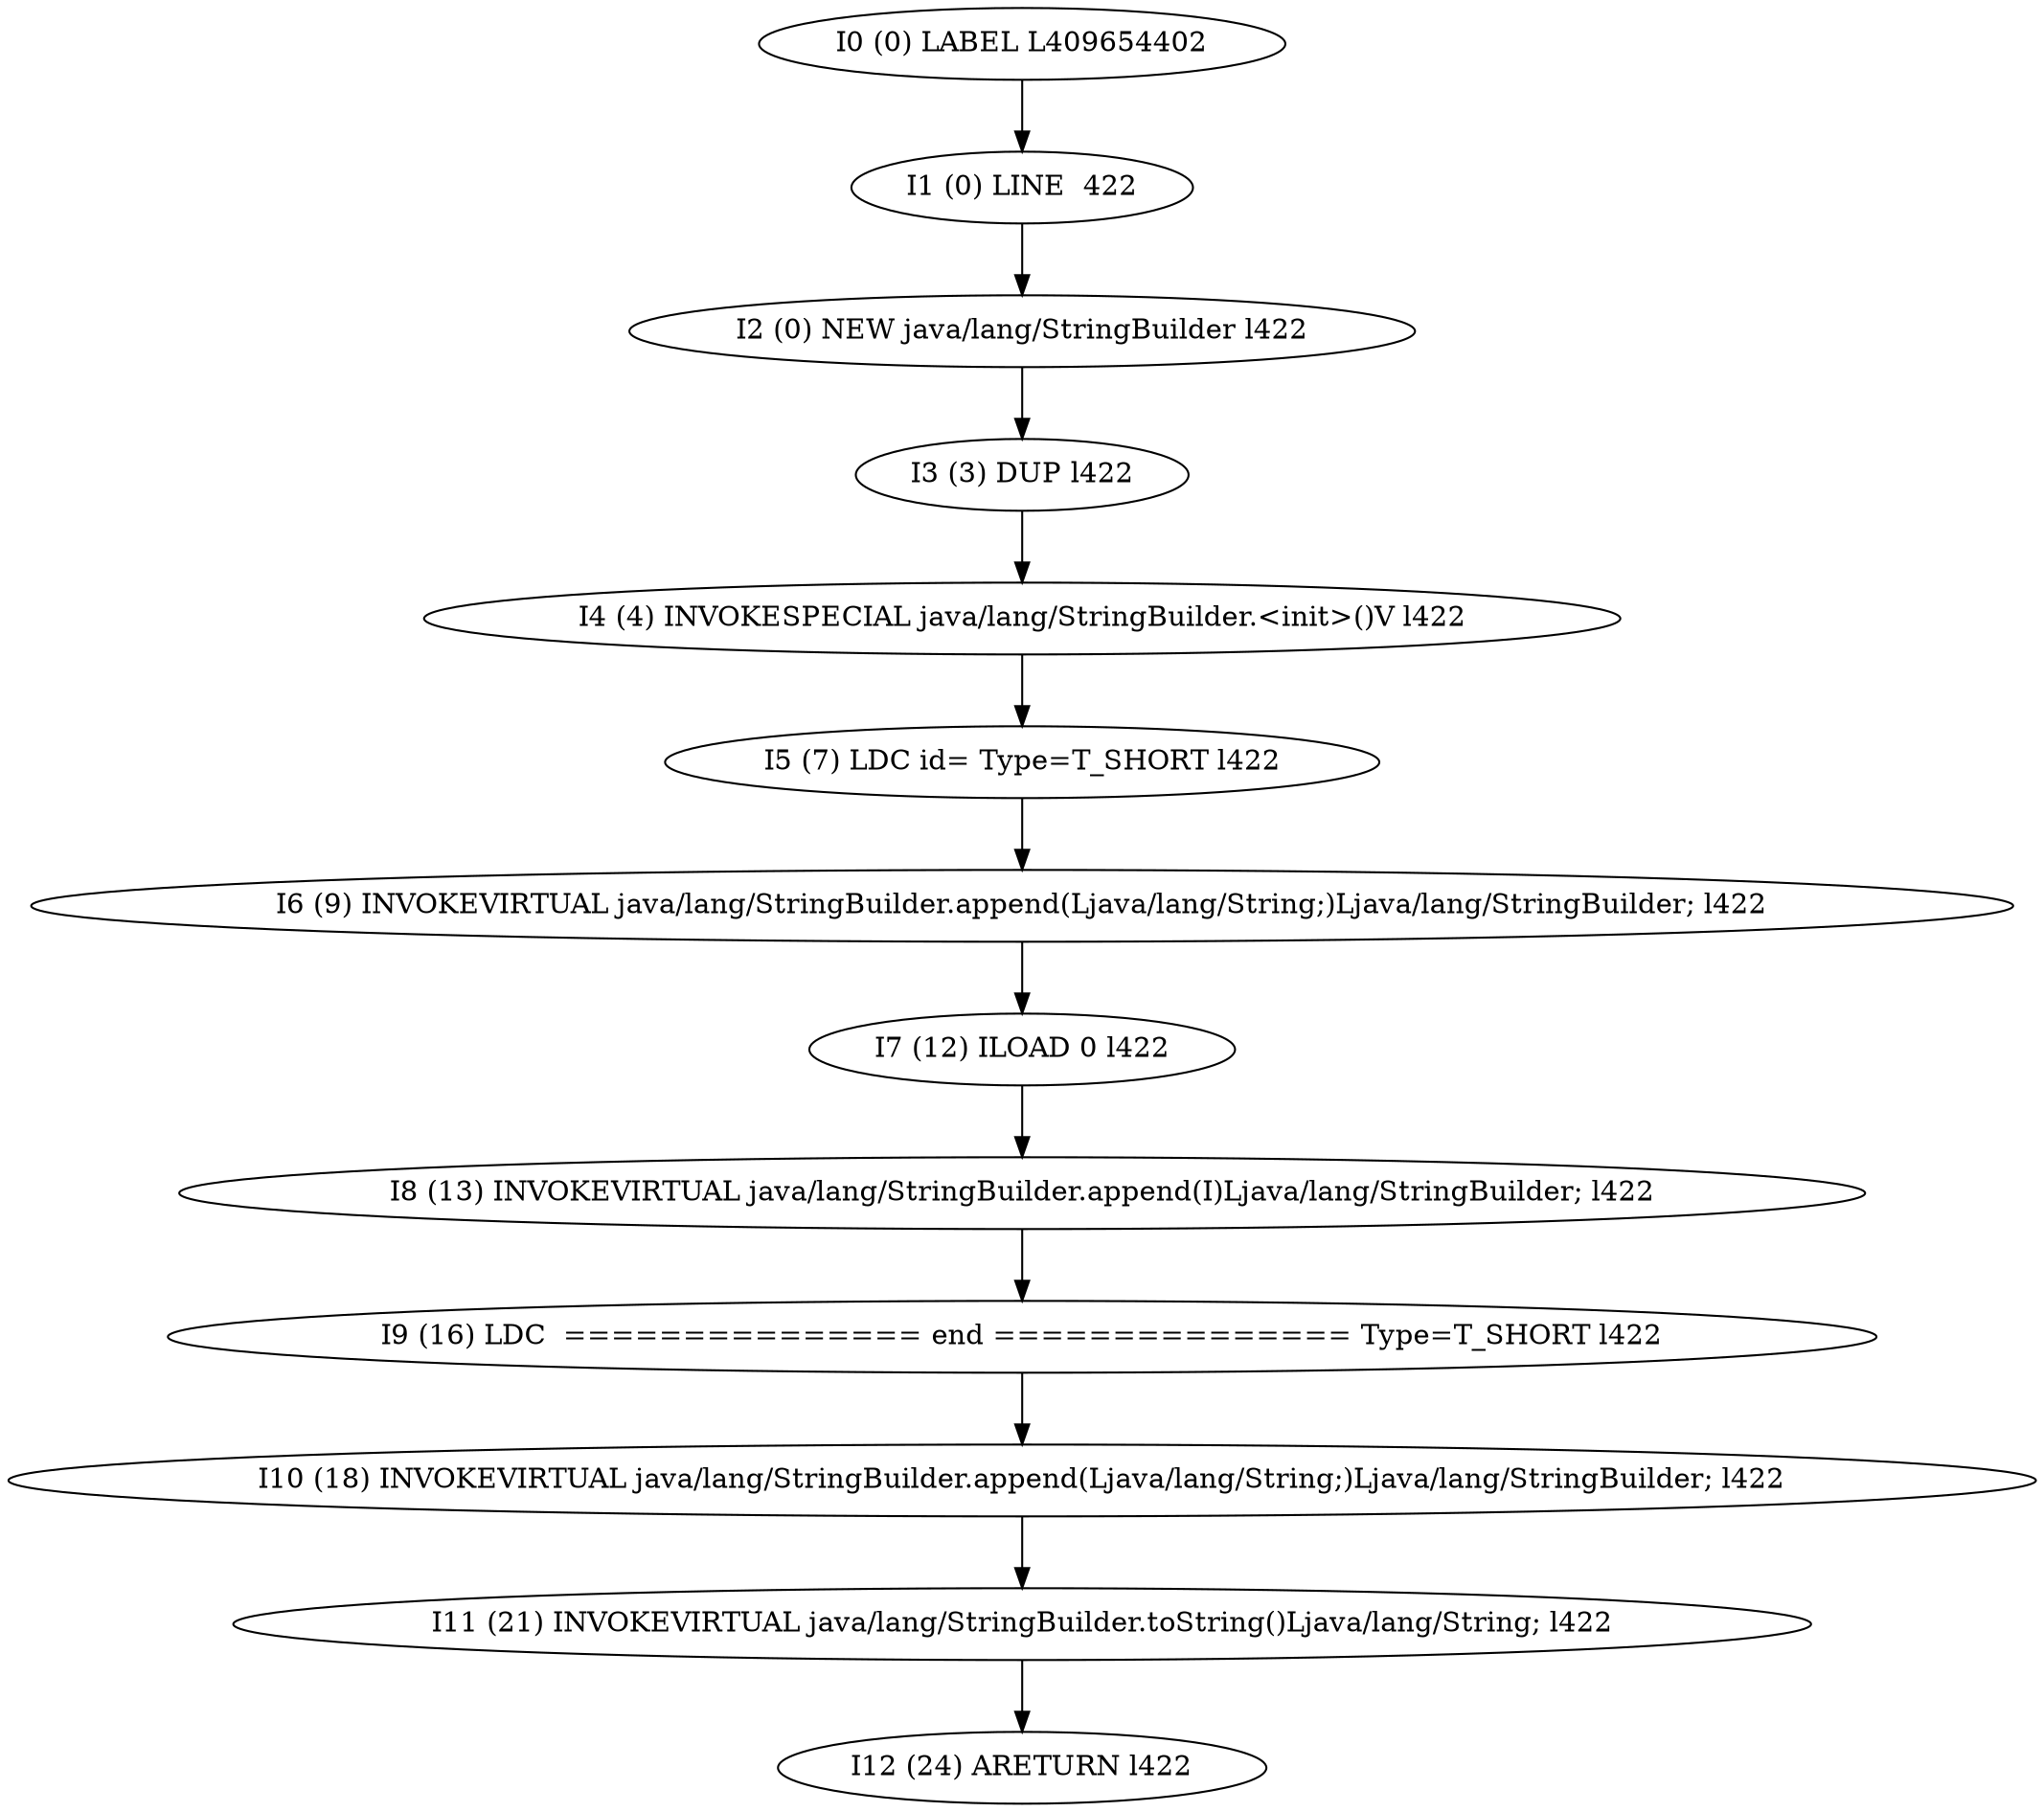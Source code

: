 digraph G {
  1 [ label="I0 (0) LABEL L409654402" ];
  2 [ label="I1 (0) LINE  422" ];
  3 [ label="I2 (0) NEW java/lang/StringBuilder l422" ];
  4 [ label="I3 (3) DUP l422" ];
  5 [ label="I4 (4) INVOKESPECIAL java/lang/StringBuilder.<init>()V l422" ];
  6 [ label="I5 (7) LDC id= Type=T_SHORT l422" ];
  7 [ label="I6 (9) INVOKEVIRTUAL java/lang/StringBuilder.append(Ljava/lang/String;)Ljava/lang/StringBuilder; l422" ];
  8 [ label="I7 (12) ILOAD 0 l422" ];
  9 [ label="I8 (13) INVOKEVIRTUAL java/lang/StringBuilder.append(I)Ljava/lang/StringBuilder; l422" ];
  10 [ label="I9 (16) LDC  =============== end =============== Type=T_SHORT l422" ];
  11 [ label="I10 (18) INVOKEVIRTUAL java/lang/StringBuilder.append(Ljava/lang/String;)Ljava/lang/StringBuilder; l422" ];
  12 [ label="I11 (21) INVOKEVIRTUAL java/lang/StringBuilder.toString()Ljava/lang/String; l422" ];
  13 [ label="I12 (24) ARETURN l422" ];
  1 -> 2 [ label="" ];
  2 -> 3 [ label="" ];
  3 -> 4 [ label="" ];
  4 -> 5 [ label="" ];
  5 -> 6 [ label="" ];
  6 -> 7 [ label="" ];
  7 -> 8 [ label="" ];
  8 -> 9 [ label="" ];
  9 -> 10 [ label="" ];
  10 -> 11 [ label="" ];
  11 -> 12 [ label="" ];
  12 -> 13 [ label="" ];
}
